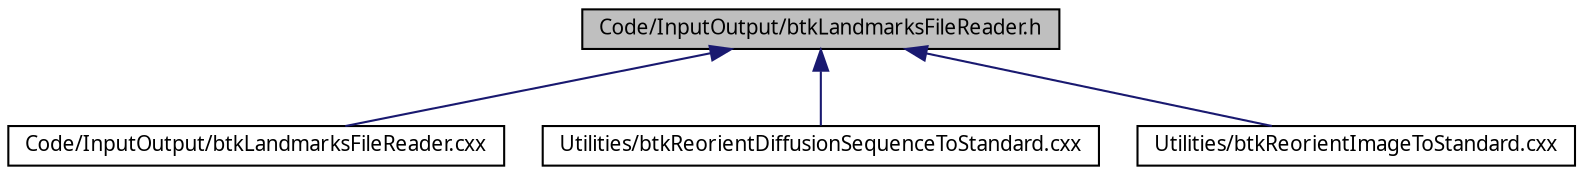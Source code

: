 digraph G
{
  edge [fontname="FreeSans.ttf",fontsize="10",labelfontname="FreeSans.ttf",labelfontsize="10"];
  node [fontname="FreeSans.ttf",fontsize="10",shape=record];
  Node1 [label="Code/InputOutput/btkLandmarksFileReader.h",height=0.2,width=0.4,color="black", fillcolor="grey75", style="filled" fontcolor="black"];
  Node1 -> Node2 [dir=back,color="midnightblue",fontsize="10",style="solid",fontname="FreeSans.ttf"];
  Node2 [label="Code/InputOutput/btkLandmarksFileReader.cxx",height=0.2,width=0.4,color="black", fillcolor="white", style="filled",URL="$btk_landmarks_file_reader_8cxx.html"];
  Node1 -> Node3 [dir=back,color="midnightblue",fontsize="10",style="solid",fontname="FreeSans.ttf"];
  Node3 [label="Utilities/btkReorientDiffusionSequenceToStandard.cxx",height=0.2,width=0.4,color="black", fillcolor="white", style="filled",URL="$btk_reorient_diffusion_sequence_to_standard_8cxx.html"];
  Node1 -> Node4 [dir=back,color="midnightblue",fontsize="10",style="solid",fontname="FreeSans.ttf"];
  Node4 [label="Utilities/btkReorientImageToStandard.cxx",height=0.2,width=0.4,color="black", fillcolor="white", style="filled",URL="$btk_reorient_image_to_standard_8cxx.html"];
}
